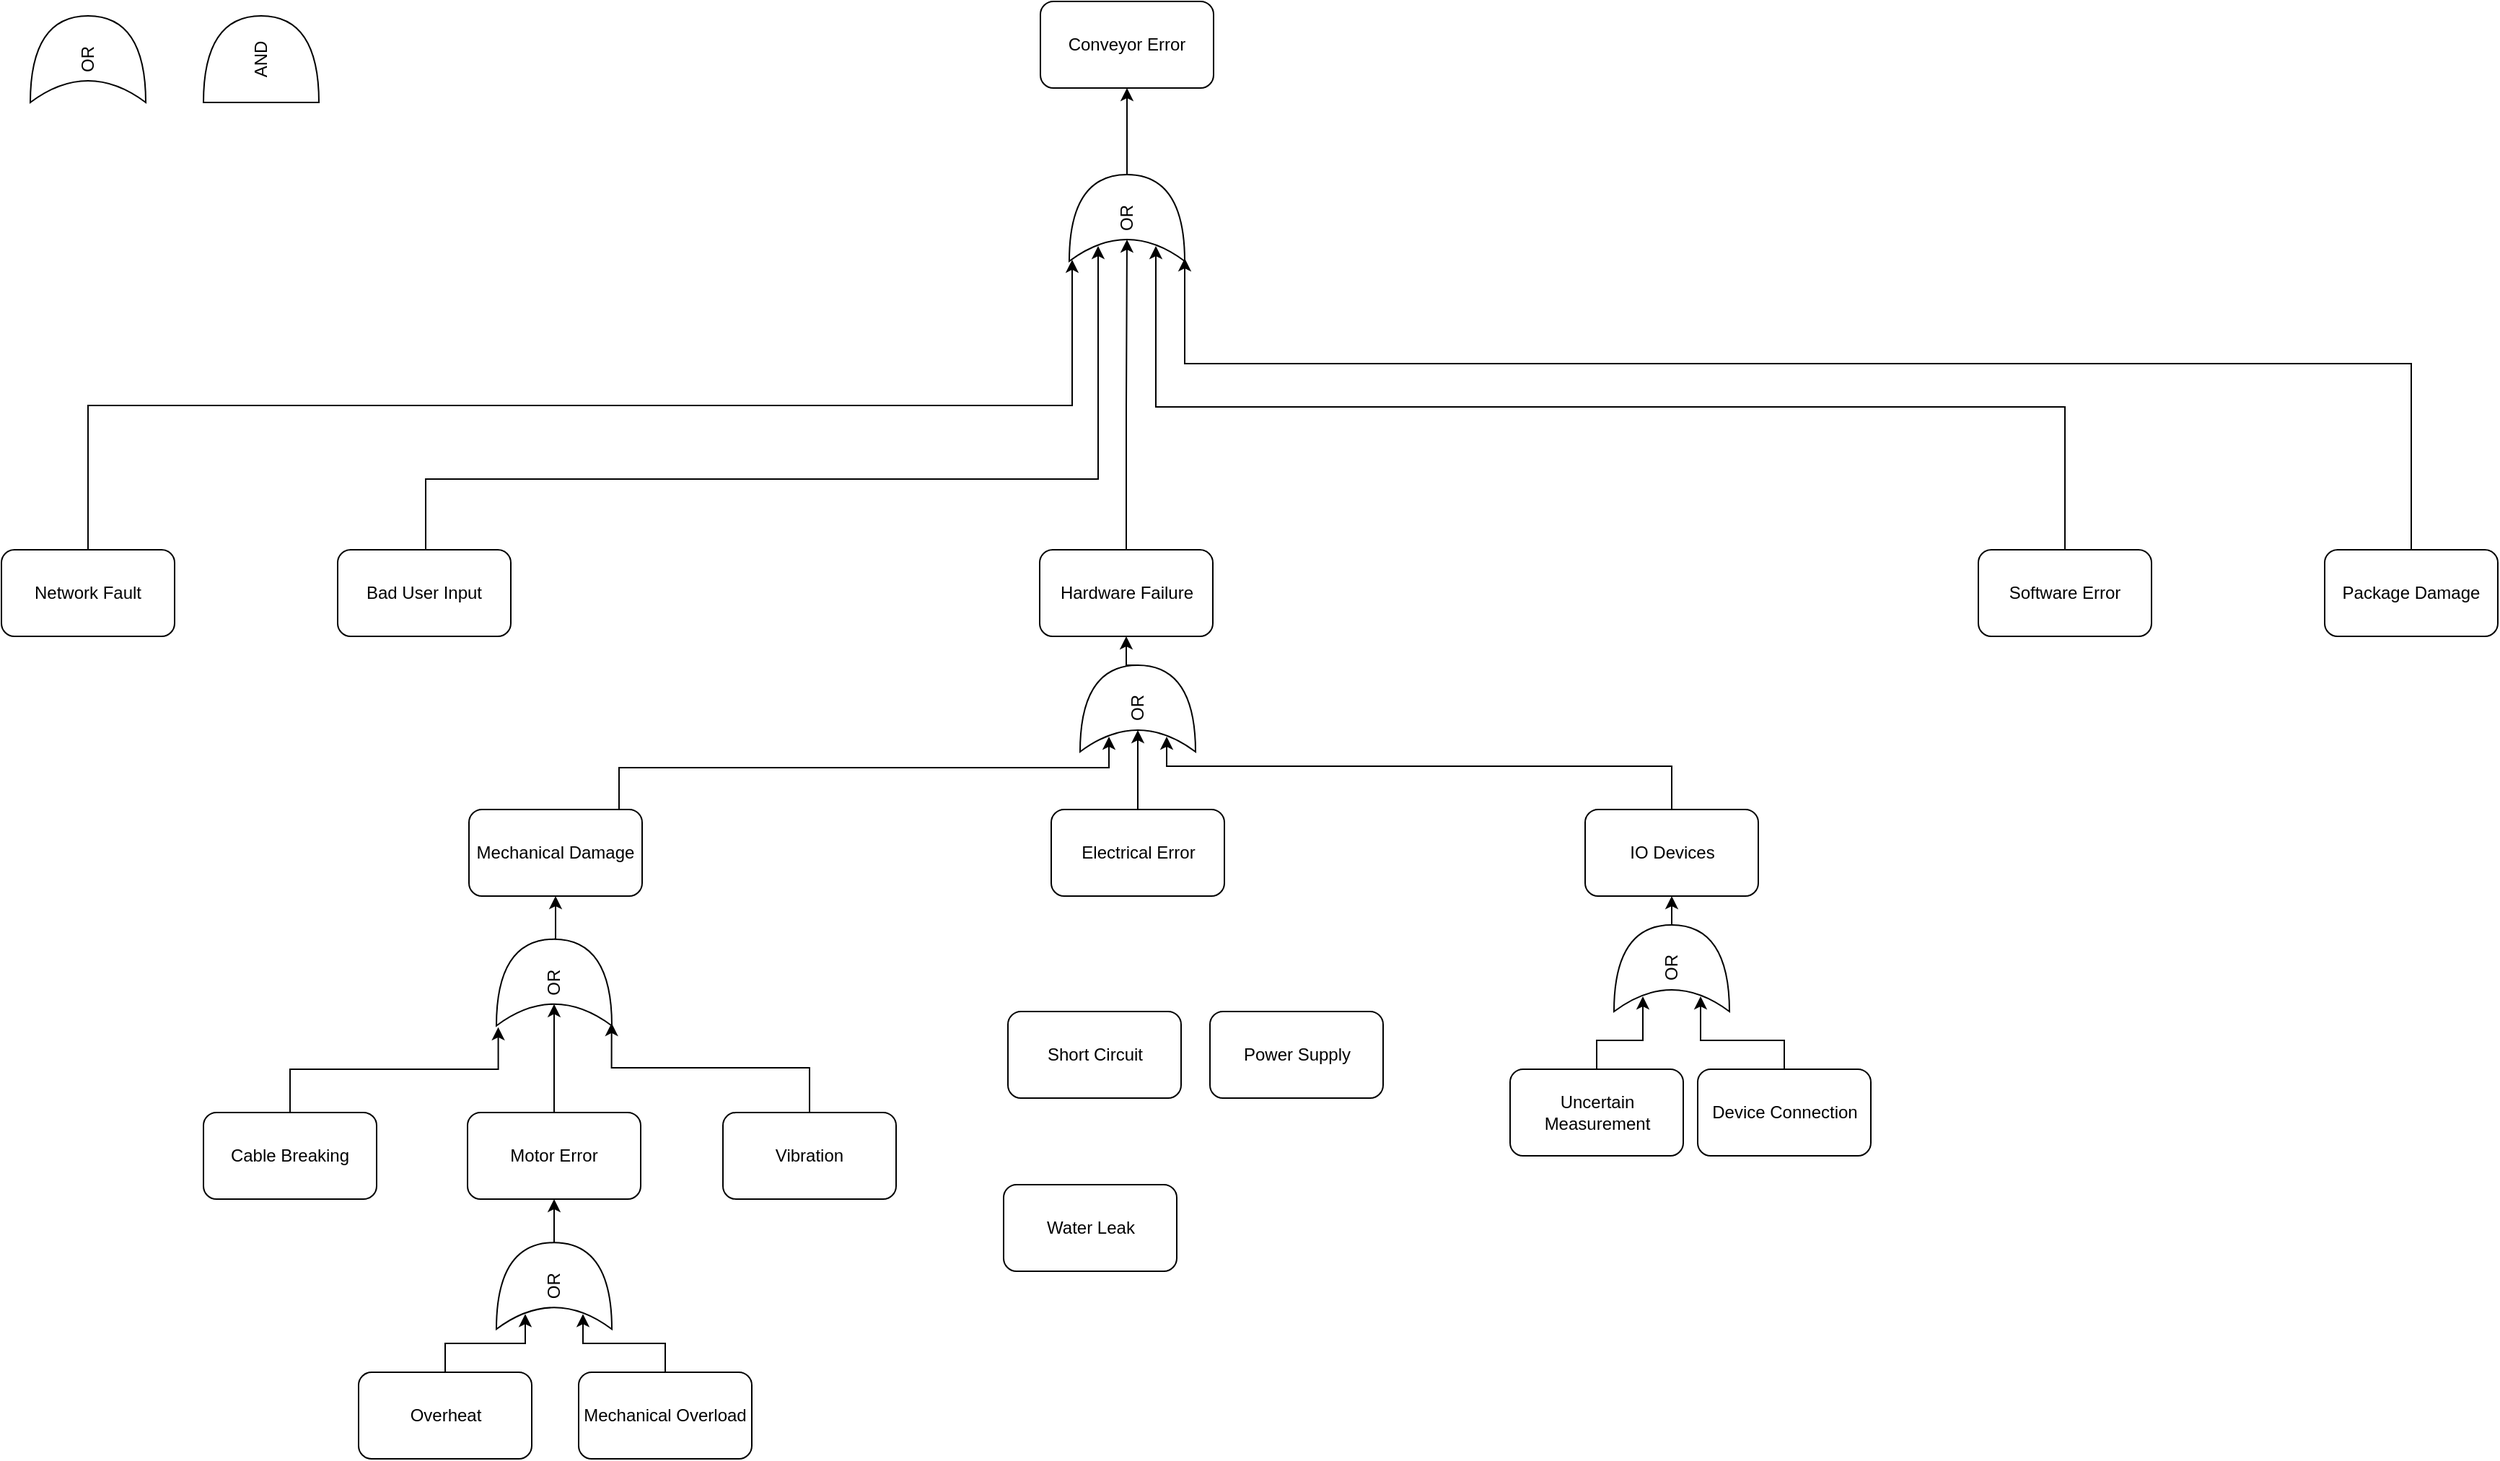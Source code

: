 <mxfile version="10.6.0" type="device"><diagram id="5zGKEEX0Ae1QqbhW-61t" name="Page-1"><mxGraphModel dx="1420" dy="1862" grid="1" gridSize="10" guides="1" tooltips="1" connect="1" arrows="1" fold="1" page="1" pageScale="1" pageWidth="827" pageHeight="1169" math="0" shadow="0"><root><mxCell id="0"/><mxCell id="1" parent="0"/><mxCell id="hTgmZTqZmOownNL5Puiy-1" value="Conveyor Error" style="rounded=1;whiteSpace=wrap;html=1;" vertex="1" parent="1"><mxGeometry x="720" y="-220" width="120" height="60" as="geometry"/></mxCell><mxCell id="hTgmZTqZmOownNL5Puiy-23" style="edgeStyle=orthogonalEdgeStyle;rounded=0;orthogonalLoop=1;jettySize=auto;html=1;exitX=0.5;exitY=0;exitDx=0;exitDy=0;entryX=0.017;entryY=0.025;entryDx=0;entryDy=0;entryPerimeter=0;" edge="1" parent="1" source="hTgmZTqZmOownNL5Puiy-2" target="hTgmZTqZmOownNL5Puiy-20"><mxGeometry relative="1" as="geometry"/></mxCell><mxCell id="hTgmZTqZmOownNL5Puiy-2" value="Network Fault" style="rounded=1;whiteSpace=wrap;html=1;" vertex="1" parent="1"><mxGeometry y="160" width="120" height="60" as="geometry"/></mxCell><mxCell id="hTgmZTqZmOownNL5Puiy-24" style="edgeStyle=orthogonalEdgeStyle;rounded=0;orthogonalLoop=1;jettySize=auto;html=1;exitX=0.5;exitY=0;exitDx=0;exitDy=0;entryX=0.175;entryY=0.25;entryDx=0;entryDy=0;entryPerimeter=0;" edge="1" parent="1" source="hTgmZTqZmOownNL5Puiy-3" target="hTgmZTqZmOownNL5Puiy-20"><mxGeometry relative="1" as="geometry"><Array as="points"><mxPoint x="294" y="111"/><mxPoint x="760" y="111"/></Array></mxGeometry></mxCell><mxCell id="hTgmZTqZmOownNL5Puiy-3" value="Bad User Input" style="rounded=1;whiteSpace=wrap;html=1;" vertex="1" parent="1"><mxGeometry x="233" y="160" width="120" height="60" as="geometry"/></mxCell><mxCell id="hTgmZTqZmOownNL5Puiy-51" style="edgeStyle=orthogonalEdgeStyle;rounded=0;orthogonalLoop=1;jettySize=auto;html=1;exitX=0.5;exitY=0;exitDx=0;exitDy=0;entryX=0.25;entryY=0.5;entryDx=0;entryDy=0;entryPerimeter=0;" edge="1" parent="1" source="hTgmZTqZmOownNL5Puiy-4" target="hTgmZTqZmOownNL5Puiy-20"><mxGeometry relative="1" as="geometry"/></mxCell><mxCell id="hTgmZTqZmOownNL5Puiy-4" value="Hardware Failure" style="rounded=1;whiteSpace=wrap;html=1;" vertex="1" parent="1"><mxGeometry x="719.5" y="160" width="120" height="60" as="geometry"/></mxCell><mxCell id="hTgmZTqZmOownNL5Puiy-27" style="edgeStyle=orthogonalEdgeStyle;rounded=0;orthogonalLoop=1;jettySize=auto;html=1;exitX=0.5;exitY=0;exitDx=0;exitDy=0;entryX=0.175;entryY=0.75;entryDx=0;entryDy=0;entryPerimeter=0;" edge="1" parent="1" source="hTgmZTqZmOownNL5Puiy-6" target="hTgmZTqZmOownNL5Puiy-20"><mxGeometry relative="1" as="geometry"><Array as="points"><mxPoint x="1430" y="61"/><mxPoint x="800" y="61"/></Array></mxGeometry></mxCell><mxCell id="hTgmZTqZmOownNL5Puiy-6" value="Software Error" style="rounded=1;whiteSpace=wrap;html=1;" vertex="1" parent="1"><mxGeometry x="1370" y="160" width="120" height="60" as="geometry"/></mxCell><mxCell id="hTgmZTqZmOownNL5Puiy-15" style="edgeStyle=orthogonalEdgeStyle;rounded=0;orthogonalLoop=1;jettySize=auto;html=1;exitX=0.5;exitY=0;exitDx=0;exitDy=0;entryX=0.175;entryY=0.75;entryDx=0;entryDy=0;entryPerimeter=0;" edge="1" parent="1" source="hTgmZTqZmOownNL5Puiy-7" target="hTgmZTqZmOownNL5Puiy-10"><mxGeometry relative="1" as="geometry"><Array as="points"><mxPoint x="1157.5" y="310"/><mxPoint x="807.5" y="310"/></Array></mxGeometry></mxCell><mxCell id="hTgmZTqZmOownNL5Puiy-7" value="IO Devices" style="rounded=1;whiteSpace=wrap;html=1;" vertex="1" parent="1"><mxGeometry x="1097.5" y="340" width="120" height="60" as="geometry"/></mxCell><mxCell id="hTgmZTqZmOownNL5Puiy-13" style="edgeStyle=orthogonalEdgeStyle;rounded=0;orthogonalLoop=1;jettySize=auto;html=1;exitX=0.5;exitY=0;exitDx=0;exitDy=0;entryX=0.175;entryY=0.25;entryDx=0;entryDy=0;entryPerimeter=0;" edge="1" parent="1" source="hTgmZTqZmOownNL5Puiy-8" target="hTgmZTqZmOownNL5Puiy-10"><mxGeometry relative="1" as="geometry"><mxPoint x="427.5" y="340.5" as="sourcePoint"/><Array as="points"><mxPoint x="428" y="311"/><mxPoint x="768" y="311"/></Array></mxGeometry></mxCell><mxCell id="hTgmZTqZmOownNL5Puiy-8" value="Mechanical Damage" style="rounded=1;whiteSpace=wrap;html=1;" vertex="1" parent="1"><mxGeometry x="324" y="340" width="120" height="60" as="geometry"/></mxCell><mxCell id="hTgmZTqZmOownNL5Puiy-14" style="edgeStyle=orthogonalEdgeStyle;rounded=0;orthogonalLoop=1;jettySize=auto;html=1;exitX=0.5;exitY=0;exitDx=0;exitDy=0;entryX=0.25;entryY=0.5;entryDx=0;entryDy=0;entryPerimeter=0;" edge="1" parent="1" source="hTgmZTqZmOownNL5Puiy-9" target="hTgmZTqZmOownNL5Puiy-10"><mxGeometry relative="1" as="geometry"/></mxCell><mxCell id="hTgmZTqZmOownNL5Puiy-9" value="Electrical Error" style="rounded=1;whiteSpace=wrap;html=1;" vertex="1" parent="1"><mxGeometry x="727.5" y="340" width="120" height="60" as="geometry"/></mxCell><mxCell id="hTgmZTqZmOownNL5Puiy-12" style="edgeStyle=orthogonalEdgeStyle;rounded=0;orthogonalLoop=1;jettySize=auto;html=1;exitX=1;exitY=0.5;exitDx=0;exitDy=0;exitPerimeter=0;entryX=0.5;entryY=1;entryDx=0;entryDy=0;" edge="1" parent="1" source="hTgmZTqZmOownNL5Puiy-10" target="hTgmZTqZmOownNL5Puiy-4"><mxGeometry relative="1" as="geometry"/></mxCell><mxCell id="hTgmZTqZmOownNL5Puiy-10" value="OR" style="shape=xor;whiteSpace=wrap;html=1;rotation=-90;" vertex="1" parent="1"><mxGeometry x="757.5" y="230" width="60" height="80" as="geometry"/></mxCell><mxCell id="hTgmZTqZmOownNL5Puiy-11" value="AND" style="shape=or;whiteSpace=wrap;html=1;rotation=-90;" vertex="1" parent="1"><mxGeometry x="150" y="-220" width="60" height="80" as="geometry"/></mxCell><mxCell id="hTgmZTqZmOownNL5Puiy-30" style="edgeStyle=orthogonalEdgeStyle;rounded=0;orthogonalLoop=1;jettySize=auto;html=1;exitX=0.5;exitY=0;exitDx=0;exitDy=0;entryX=0.175;entryY=0.25;entryDx=0;entryDy=0;entryPerimeter=0;" edge="1" parent="1" source="hTgmZTqZmOownNL5Puiy-16" target="hTgmZTqZmOownNL5Puiy-28"><mxGeometry relative="1" as="geometry"/></mxCell><mxCell id="hTgmZTqZmOownNL5Puiy-16" value="Uncertain Measurement" style="rounded=1;whiteSpace=wrap;html=1;" vertex="1" parent="1"><mxGeometry x="1045.5" y="520" width="120" height="60" as="geometry"/></mxCell><mxCell id="hTgmZTqZmOownNL5Puiy-49" style="edgeStyle=orthogonalEdgeStyle;rounded=0;orthogonalLoop=1;jettySize=auto;html=1;exitX=0.5;exitY=0;exitDx=0;exitDy=0;entryX=0.25;entryY=0.5;entryDx=0;entryDy=0;entryPerimeter=0;" edge="1" parent="1" source="hTgmZTqZmOownNL5Puiy-18" target="hTgmZTqZmOownNL5Puiy-46"><mxGeometry relative="1" as="geometry"/></mxCell><mxCell id="hTgmZTqZmOownNL5Puiy-18" value="Motor Error" style="rounded=1;whiteSpace=wrap;html=1;" vertex="1" parent="1"><mxGeometry x="323" y="550" width="120" height="60" as="geometry"/></mxCell><mxCell id="hTgmZTqZmOownNL5Puiy-31" style="edgeStyle=orthogonalEdgeStyle;rounded=0;orthogonalLoop=1;jettySize=auto;html=1;exitX=0.5;exitY=0;exitDx=0;exitDy=0;entryX=0.175;entryY=0.75;entryDx=0;entryDy=0;entryPerimeter=0;" edge="1" parent="1" source="hTgmZTqZmOownNL5Puiy-19" target="hTgmZTqZmOownNL5Puiy-28"><mxGeometry relative="1" as="geometry"/></mxCell><mxCell id="hTgmZTqZmOownNL5Puiy-19" value="Device Connection" style="rounded=1;whiteSpace=wrap;html=1;" vertex="1" parent="1"><mxGeometry x="1175.5" y="520" width="120" height="60" as="geometry"/></mxCell><mxCell id="hTgmZTqZmOownNL5Puiy-22" style="edgeStyle=orthogonalEdgeStyle;rounded=0;orthogonalLoop=1;jettySize=auto;html=1;exitX=1;exitY=0.5;exitDx=0;exitDy=0;exitPerimeter=0;entryX=0.5;entryY=1;entryDx=0;entryDy=0;" edge="1" parent="1" source="hTgmZTqZmOownNL5Puiy-20" target="hTgmZTqZmOownNL5Puiy-1"><mxGeometry relative="1" as="geometry"/></mxCell><mxCell id="hTgmZTqZmOownNL5Puiy-20" value="OR" style="shape=xor;whiteSpace=wrap;html=1;rotation=-90;" vertex="1" parent="1"><mxGeometry x="750" y="-110" width="60" height="80" as="geometry"/></mxCell><mxCell id="hTgmZTqZmOownNL5Puiy-21" value="OR" style="shape=xor;whiteSpace=wrap;html=1;rotation=-90;" vertex="1" parent="1"><mxGeometry x="30" y="-220" width="60" height="80" as="geometry"/></mxCell><mxCell id="hTgmZTqZmOownNL5Puiy-29" style="edgeStyle=orthogonalEdgeStyle;rounded=0;orthogonalLoop=1;jettySize=auto;html=1;exitX=1;exitY=0.5;exitDx=0;exitDy=0;exitPerimeter=0;entryX=0.5;entryY=1;entryDx=0;entryDy=0;" edge="1" parent="1" source="hTgmZTqZmOownNL5Puiy-28" target="hTgmZTqZmOownNL5Puiy-7"><mxGeometry relative="1" as="geometry"/></mxCell><mxCell id="hTgmZTqZmOownNL5Puiy-28" value="OR" style="shape=xor;whiteSpace=wrap;html=1;rotation=-90;" vertex="1" parent="1"><mxGeometry x="1127.5" y="410" width="60" height="80" as="geometry"/></mxCell><mxCell id="hTgmZTqZmOownNL5Puiy-32" value="Power Supply" style="rounded=1;whiteSpace=wrap;html=1;" vertex="1" parent="1"><mxGeometry x="837.5" y="480" width="120" height="60" as="geometry"/></mxCell><mxCell id="hTgmZTqZmOownNL5Puiy-48" style="edgeStyle=orthogonalEdgeStyle;rounded=0;orthogonalLoop=1;jettySize=auto;html=1;exitX=0.5;exitY=0;exitDx=0;exitDy=0;entryX=-0.017;entryY=0.016;entryDx=0;entryDy=0;entryPerimeter=0;" edge="1" parent="1" source="hTgmZTqZmOownNL5Puiy-33" target="hTgmZTqZmOownNL5Puiy-46"><mxGeometry relative="1" as="geometry"/></mxCell><mxCell id="hTgmZTqZmOownNL5Puiy-33" value="Cable Breaking" style="rounded=1;whiteSpace=wrap;html=1;" vertex="1" parent="1"><mxGeometry x="140" y="550" width="120" height="60" as="geometry"/></mxCell><mxCell id="hTgmZTqZmOownNL5Puiy-50" style="edgeStyle=orthogonalEdgeStyle;rounded=0;orthogonalLoop=1;jettySize=auto;html=1;exitX=0.5;exitY=0;exitDx=0;exitDy=0;entryX=0.031;entryY=0.998;entryDx=0;entryDy=0;entryPerimeter=0;" edge="1" parent="1" source="hTgmZTqZmOownNL5Puiy-34" target="hTgmZTqZmOownNL5Puiy-46"><mxGeometry relative="1" as="geometry"><Array as="points"><mxPoint x="560" y="519"/><mxPoint x="423" y="519"/></Array></mxGeometry></mxCell><mxCell id="hTgmZTqZmOownNL5Puiy-34" value="Vibration" style="rounded=1;whiteSpace=wrap;html=1;" vertex="1" parent="1"><mxGeometry x="500" y="550" width="120" height="60" as="geometry"/></mxCell><mxCell id="hTgmZTqZmOownNL5Puiy-35" value="Short Circuit" style="rounded=1;whiteSpace=wrap;html=1;" vertex="1" parent="1"><mxGeometry x="697.5" y="480" width="120" height="60" as="geometry"/></mxCell><mxCell id="hTgmZTqZmOownNL5Puiy-36" value="Water Leak" style="rounded=1;whiteSpace=wrap;html=1;" vertex="1" parent="1"><mxGeometry x="694.5" y="600" width="120" height="60" as="geometry"/></mxCell><mxCell id="hTgmZTqZmOownNL5Puiy-39" style="edgeStyle=orthogonalEdgeStyle;rounded=0;orthogonalLoop=1;jettySize=auto;html=1;exitX=0.5;exitY=0;exitDx=0;exitDy=0;entryX=0.033;entryY=1;entryDx=0;entryDy=0;entryPerimeter=0;" edge="1" parent="1" source="hTgmZTqZmOownNL5Puiy-37" target="hTgmZTqZmOownNL5Puiy-20"><mxGeometry relative="1" as="geometry"><Array as="points"><mxPoint x="1670" y="31"/><mxPoint x="820" y="31"/></Array></mxGeometry></mxCell><mxCell id="hTgmZTqZmOownNL5Puiy-37" value="Package Damage" style="rounded=1;whiteSpace=wrap;html=1;" vertex="1" parent="1"><mxGeometry x="1610" y="160" width="120" height="60" as="geometry"/></mxCell><mxCell id="hTgmZTqZmOownNL5Puiy-44" style="edgeStyle=orthogonalEdgeStyle;rounded=0;orthogonalLoop=1;jettySize=auto;html=1;exitX=0.5;exitY=0;exitDx=0;exitDy=0;entryX=0.175;entryY=0.75;entryDx=0;entryDy=0;entryPerimeter=0;" edge="1" parent="1" source="hTgmZTqZmOownNL5Puiy-40" target="hTgmZTqZmOownNL5Puiy-42"><mxGeometry relative="1" as="geometry"/></mxCell><mxCell id="hTgmZTqZmOownNL5Puiy-40" value="Mechanical Overload" style="rounded=1;whiteSpace=wrap;html=1;" vertex="1" parent="1"><mxGeometry x="400" y="730" width="120" height="60" as="geometry"/></mxCell><mxCell id="hTgmZTqZmOownNL5Puiy-43" style="edgeStyle=orthogonalEdgeStyle;rounded=0;orthogonalLoop=1;jettySize=auto;html=1;exitX=0.5;exitY=0;exitDx=0;exitDy=0;entryX=0.175;entryY=0.25;entryDx=0;entryDy=0;entryPerimeter=0;" edge="1" parent="1" source="hTgmZTqZmOownNL5Puiy-41" target="hTgmZTqZmOownNL5Puiy-42"><mxGeometry relative="1" as="geometry"/></mxCell><mxCell id="hTgmZTqZmOownNL5Puiy-41" value="Overheat" style="rounded=1;whiteSpace=wrap;html=1;" vertex="1" parent="1"><mxGeometry x="247.5" y="730" width="120" height="60" as="geometry"/></mxCell><mxCell id="hTgmZTqZmOownNL5Puiy-45" style="edgeStyle=orthogonalEdgeStyle;rounded=0;orthogonalLoop=1;jettySize=auto;html=1;exitX=1;exitY=0.5;exitDx=0;exitDy=0;exitPerimeter=0;entryX=0.5;entryY=1;entryDx=0;entryDy=0;" edge="1" parent="1" source="hTgmZTqZmOownNL5Puiy-42" target="hTgmZTqZmOownNL5Puiy-18"><mxGeometry relative="1" as="geometry"/></mxCell><mxCell id="hTgmZTqZmOownNL5Puiy-42" value="OR" style="shape=xor;whiteSpace=wrap;html=1;rotation=-90;" vertex="1" parent="1"><mxGeometry x="353" y="630.143" width="60" height="80" as="geometry"/></mxCell><mxCell id="hTgmZTqZmOownNL5Puiy-47" style="edgeStyle=orthogonalEdgeStyle;rounded=0;orthogonalLoop=1;jettySize=auto;html=1;exitX=1;exitY=0.5;exitDx=0;exitDy=0;exitPerimeter=0;entryX=0.5;entryY=1;entryDx=0;entryDy=0;" edge="1" parent="1" source="hTgmZTqZmOownNL5Puiy-46" target="hTgmZTqZmOownNL5Puiy-8"><mxGeometry relative="1" as="geometry"/></mxCell><mxCell id="hTgmZTqZmOownNL5Puiy-46" value="OR" style="shape=xor;whiteSpace=wrap;html=1;rotation=-90;" vertex="1" parent="1"><mxGeometry x="353" y="419.857" width="60" height="80" as="geometry"/></mxCell></root></mxGraphModel></diagram></mxfile>